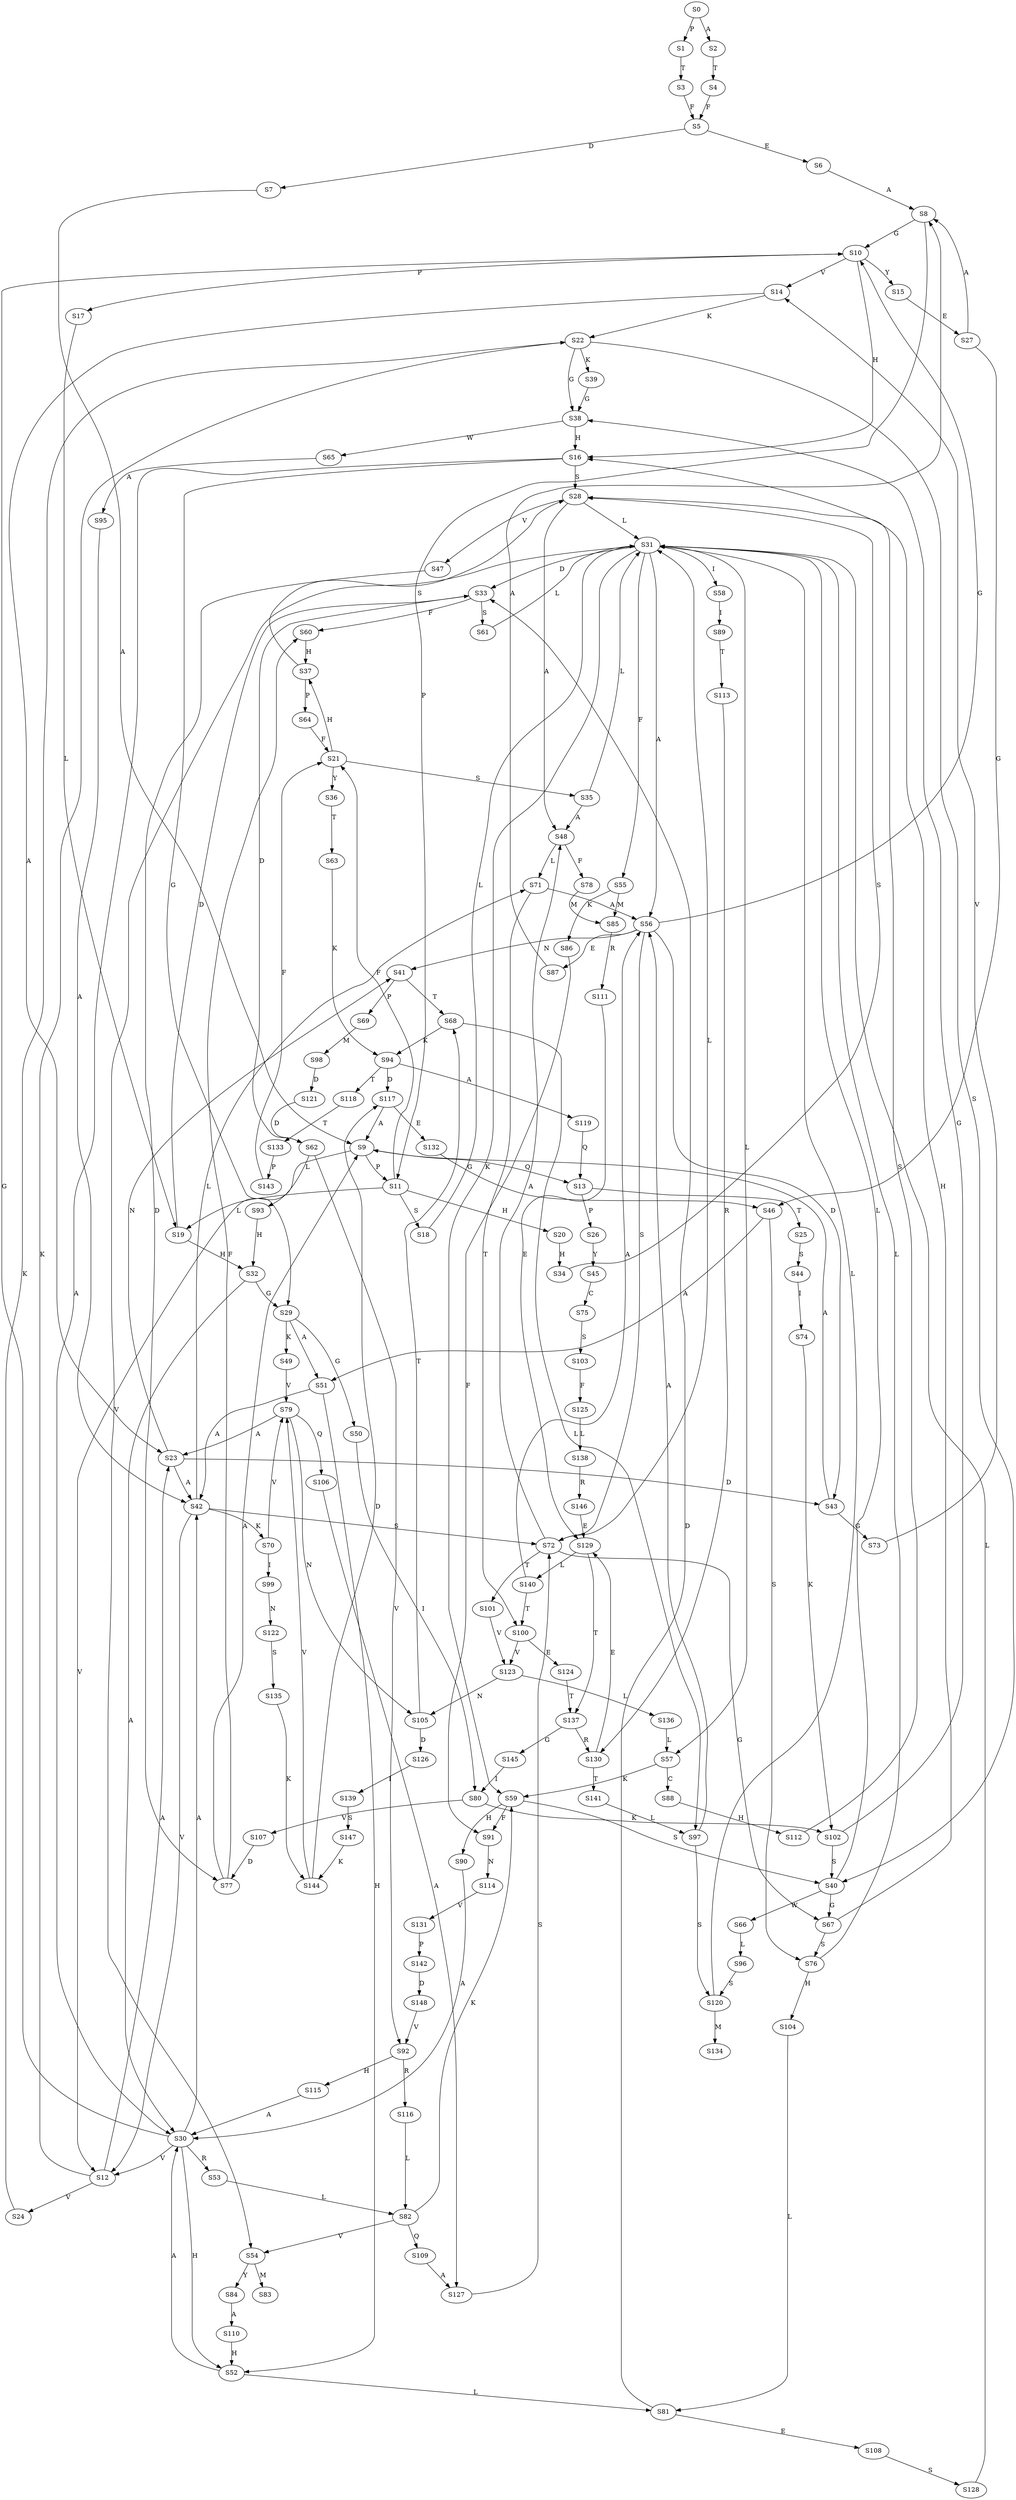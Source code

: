 strict digraph  {
	S0 -> S1 [ label = P ];
	S0 -> S2 [ label = A ];
	S1 -> S3 [ label = T ];
	S2 -> S4 [ label = T ];
	S3 -> S5 [ label = F ];
	S4 -> S5 [ label = F ];
	S5 -> S6 [ label = E ];
	S5 -> S7 [ label = D ];
	S6 -> S8 [ label = A ];
	S7 -> S9 [ label = A ];
	S8 -> S10 [ label = G ];
	S8 -> S11 [ label = P ];
	S9 -> S11 [ label = P ];
	S9 -> S12 [ label = V ];
	S9 -> S13 [ label = Q ];
	S10 -> S14 [ label = V ];
	S10 -> S15 [ label = Y ];
	S10 -> S16 [ label = H ];
	S10 -> S17 [ label = P ];
	S11 -> S18 [ label = S ];
	S11 -> S19 [ label = L ];
	S11 -> S20 [ label = H ];
	S11 -> S21 [ label = F ];
	S12 -> S22 [ label = K ];
	S12 -> S23 [ label = A ];
	S12 -> S24 [ label = V ];
	S13 -> S25 [ label = T ];
	S13 -> S26 [ label = P ];
	S14 -> S22 [ label = K ];
	S14 -> S23 [ label = A ];
	S15 -> S27 [ label = E ];
	S16 -> S28 [ label = S ];
	S16 -> S29 [ label = G ];
	S16 -> S30 [ label = A ];
	S17 -> S19 [ label = L ];
	S18 -> S31 [ label = L ];
	S19 -> S32 [ label = H ];
	S19 -> S33 [ label = D ];
	S20 -> S34 [ label = H ];
	S21 -> S35 [ label = S ];
	S21 -> S36 [ label = Y ];
	S21 -> S37 [ label = H ];
	S22 -> S38 [ label = G ];
	S22 -> S39 [ label = K ];
	S22 -> S40 [ label = S ];
	S23 -> S41 [ label = N ];
	S23 -> S42 [ label = A ];
	S23 -> S43 [ label = D ];
	S24 -> S22 [ label = K ];
	S25 -> S44 [ label = S ];
	S26 -> S45 [ label = Y ];
	S27 -> S46 [ label = G ];
	S27 -> S8 [ label = A ];
	S28 -> S31 [ label = L ];
	S28 -> S47 [ label = V ];
	S28 -> S48 [ label = A ];
	S29 -> S49 [ label = K ];
	S29 -> S50 [ label = G ];
	S29 -> S51 [ label = A ];
	S30 -> S10 [ label = G ];
	S30 -> S12 [ label = V ];
	S30 -> S52 [ label = H ];
	S30 -> S42 [ label = A ];
	S30 -> S53 [ label = R ];
	S31 -> S54 [ label = V ];
	S31 -> S55 [ label = F ];
	S31 -> S33 [ label = D ];
	S31 -> S56 [ label = A ];
	S31 -> S57 [ label = L ];
	S31 -> S58 [ label = I ];
	S31 -> S59 [ label = K ];
	S32 -> S30 [ label = A ];
	S32 -> S29 [ label = G ];
	S33 -> S60 [ label = F ];
	S33 -> S61 [ label = S ];
	S33 -> S62 [ label = D ];
	S34 -> S28 [ label = S ];
	S35 -> S31 [ label = L ];
	S35 -> S48 [ label = A ];
	S36 -> S63 [ label = T ];
	S37 -> S64 [ label = P ];
	S37 -> S28 [ label = S ];
	S38 -> S65 [ label = W ];
	S38 -> S16 [ label = H ];
	S39 -> S38 [ label = G ];
	S40 -> S66 [ label = W ];
	S40 -> S67 [ label = G ];
	S40 -> S31 [ label = L ];
	S41 -> S68 [ label = T ];
	S41 -> S69 [ label = P ];
	S42 -> S70 [ label = K ];
	S42 -> S71 [ label = L ];
	S42 -> S72 [ label = S ];
	S42 -> S12 [ label = V ];
	S43 -> S9 [ label = A ];
	S43 -> S73 [ label = G ];
	S44 -> S74 [ label = I ];
	S45 -> S75 [ label = C ];
	S46 -> S51 [ label = A ];
	S46 -> S76 [ label = S ];
	S47 -> S77 [ label = D ];
	S48 -> S78 [ label = F ];
	S48 -> S71 [ label = L ];
	S49 -> S79 [ label = V ];
	S50 -> S80 [ label = I ];
	S51 -> S52 [ label = H ];
	S51 -> S42 [ label = A ];
	S52 -> S30 [ label = A ];
	S52 -> S81 [ label = L ];
	S53 -> S82 [ label = L ];
	S54 -> S83 [ label = M ];
	S54 -> S84 [ label = Y ];
	S55 -> S85 [ label = M ];
	S55 -> S86 [ label = K ];
	S56 -> S87 [ label = E ];
	S56 -> S43 [ label = D ];
	S56 -> S41 [ label = N ];
	S56 -> S72 [ label = S ];
	S56 -> S10 [ label = G ];
	S57 -> S59 [ label = K ];
	S57 -> S88 [ label = C ];
	S58 -> S89 [ label = I ];
	S59 -> S90 [ label = H ];
	S59 -> S91 [ label = F ];
	S59 -> S40 [ label = S ];
	S60 -> S37 [ label = H ];
	S61 -> S31 [ label = L ];
	S62 -> S92 [ label = V ];
	S62 -> S93 [ label = L ];
	S63 -> S94 [ label = K ];
	S64 -> S21 [ label = F ];
	S65 -> S95 [ label = A ];
	S66 -> S96 [ label = L ];
	S67 -> S16 [ label = H ];
	S67 -> S76 [ label = S ];
	S68 -> S94 [ label = K ];
	S68 -> S97 [ label = L ];
	S69 -> S98 [ label = M ];
	S70 -> S79 [ label = V ];
	S70 -> S99 [ label = I ];
	S71 -> S100 [ label = T ];
	S71 -> S56 [ label = A ];
	S72 -> S67 [ label = G ];
	S72 -> S31 [ label = L ];
	S72 -> S48 [ label = A ];
	S72 -> S101 [ label = T ];
	S73 -> S14 [ label = V ];
	S74 -> S102 [ label = K ];
	S75 -> S103 [ label = S ];
	S76 -> S31 [ label = L ];
	S76 -> S104 [ label = H ];
	S77 -> S60 [ label = F ];
	S77 -> S9 [ label = A ];
	S78 -> S85 [ label = M ];
	S79 -> S105 [ label = N ];
	S79 -> S106 [ label = Q ];
	S79 -> S23 [ label = A ];
	S80 -> S102 [ label = K ];
	S80 -> S107 [ label = V ];
	S81 -> S33 [ label = D ];
	S81 -> S108 [ label = E ];
	S82 -> S59 [ label = K ];
	S82 -> S109 [ label = Q ];
	S82 -> S54 [ label = V ];
	S84 -> S110 [ label = A ];
	S85 -> S111 [ label = R ];
	S86 -> S91 [ label = F ];
	S87 -> S8 [ label = A ];
	S88 -> S112 [ label = H ];
	S89 -> S113 [ label = T ];
	S90 -> S30 [ label = A ];
	S91 -> S114 [ label = N ];
	S92 -> S115 [ label = H ];
	S92 -> S116 [ label = R ];
	S93 -> S32 [ label = H ];
	S94 -> S117 [ label = D ];
	S94 -> S118 [ label = T ];
	S94 -> S119 [ label = A ];
	S95 -> S42 [ label = A ];
	S96 -> S120 [ label = S ];
	S97 -> S56 [ label = A ];
	S97 -> S120 [ label = S ];
	S98 -> S121 [ label = D ];
	S99 -> S122 [ label = N ];
	S100 -> S123 [ label = V ];
	S100 -> S124 [ label = E ];
	S101 -> S123 [ label = V ];
	S102 -> S38 [ label = G ];
	S102 -> S40 [ label = S ];
	S103 -> S125 [ label = F ];
	S104 -> S81 [ label = L ];
	S105 -> S68 [ label = T ];
	S105 -> S126 [ label = D ];
	S106 -> S127 [ label = A ];
	S107 -> S77 [ label = D ];
	S108 -> S128 [ label = S ];
	S109 -> S127 [ label = A ];
	S110 -> S52 [ label = H ];
	S111 -> S129 [ label = E ];
	S112 -> S28 [ label = S ];
	S113 -> S130 [ label = R ];
	S114 -> S131 [ label = V ];
	S115 -> S30 [ label = A ];
	S116 -> S82 [ label = L ];
	S117 -> S9 [ label = A ];
	S117 -> S132 [ label = E ];
	S118 -> S133 [ label = T ];
	S119 -> S13 [ label = Q ];
	S120 -> S134 [ label = M ];
	S120 -> S31 [ label = L ];
	S121 -> S62 [ label = D ];
	S122 -> S135 [ label = S ];
	S123 -> S136 [ label = L ];
	S123 -> S105 [ label = N ];
	S124 -> S137 [ label = T ];
	S125 -> S138 [ label = L ];
	S126 -> S139 [ label = I ];
	S127 -> S72 [ label = S ];
	S128 -> S31 [ label = L ];
	S129 -> S140 [ label = L ];
	S129 -> S137 [ label = T ];
	S130 -> S141 [ label = T ];
	S130 -> S129 [ label = E ];
	S131 -> S142 [ label = P ];
	S132 -> S46 [ label = G ];
	S133 -> S143 [ label = P ];
	S135 -> S144 [ label = K ];
	S136 -> S57 [ label = L ];
	S137 -> S130 [ label = R ];
	S137 -> S145 [ label = G ];
	S138 -> S146 [ label = R ];
	S139 -> S147 [ label = S ];
	S140 -> S56 [ label = A ];
	S140 -> S100 [ label = T ];
	S141 -> S97 [ label = L ];
	S142 -> S148 [ label = D ];
	S143 -> S21 [ label = F ];
	S144 -> S117 [ label = D ];
	S144 -> S79 [ label = V ];
	S145 -> S80 [ label = I ];
	S146 -> S129 [ label = E ];
	S147 -> S144 [ label = K ];
	S148 -> S92 [ label = V ];
}
